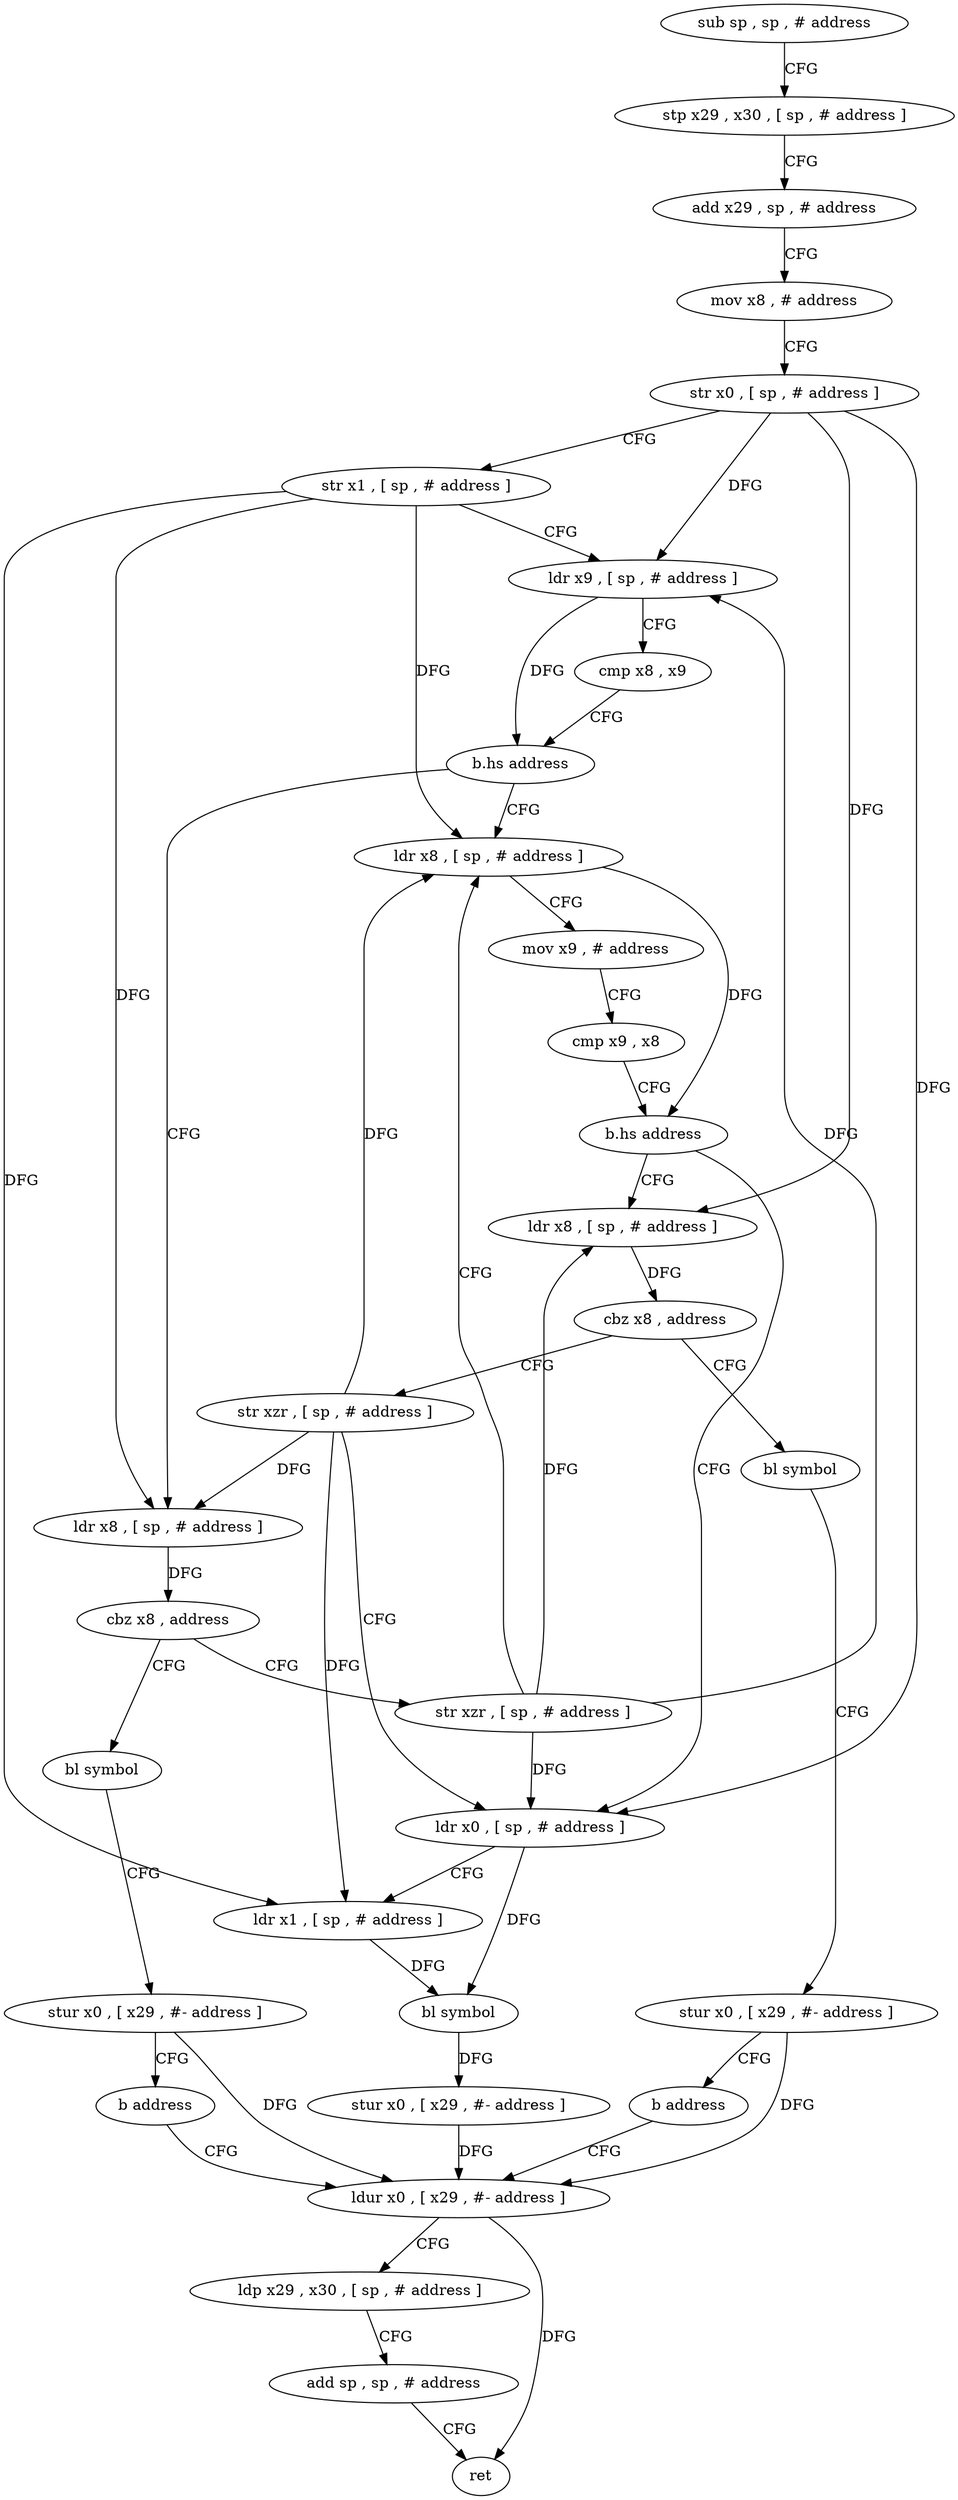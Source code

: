 digraph "func" {
"4242584" [label = "sub sp , sp , # address" ]
"4242588" [label = "stp x29 , x30 , [ sp , # address ]" ]
"4242592" [label = "add x29 , sp , # address" ]
"4242596" [label = "mov x8 , # address" ]
"4242600" [label = "str x0 , [ sp , # address ]" ]
"4242604" [label = "str x1 , [ sp , # address ]" ]
"4242608" [label = "ldr x9 , [ sp , # address ]" ]
"4242612" [label = "cmp x8 , x9" ]
"4242616" [label = "b.hs address" ]
"4242644" [label = "ldr x8 , [ sp , # address ]" ]
"4242620" [label = "ldr x8 , [ sp , # address ]" ]
"4242648" [label = "mov x9 , # address" ]
"4242652" [label = "cmp x9 , x8" ]
"4242656" [label = "b.hs address" ]
"4242684" [label = "ldr x0 , [ sp , # address ]" ]
"4242660" [label = "ldr x8 , [ sp , # address ]" ]
"4242624" [label = "cbz x8 , address" ]
"4242640" [label = "str xzr , [ sp , # address ]" ]
"4242628" [label = "bl symbol" ]
"4242688" [label = "ldr x1 , [ sp , # address ]" ]
"4242692" [label = "bl symbol" ]
"4242696" [label = "stur x0 , [ x29 , #- address ]" ]
"4242700" [label = "ldur x0 , [ x29 , #- address ]" ]
"4242664" [label = "cbz x8 , address" ]
"4242680" [label = "str xzr , [ sp , # address ]" ]
"4242668" [label = "bl symbol" ]
"4242632" [label = "stur x0 , [ x29 , #- address ]" ]
"4242636" [label = "b address" ]
"4242672" [label = "stur x0 , [ x29 , #- address ]" ]
"4242676" [label = "b address" ]
"4242704" [label = "ldp x29 , x30 , [ sp , # address ]" ]
"4242708" [label = "add sp , sp , # address" ]
"4242712" [label = "ret" ]
"4242584" -> "4242588" [ label = "CFG" ]
"4242588" -> "4242592" [ label = "CFG" ]
"4242592" -> "4242596" [ label = "CFG" ]
"4242596" -> "4242600" [ label = "CFG" ]
"4242600" -> "4242604" [ label = "CFG" ]
"4242600" -> "4242608" [ label = "DFG" ]
"4242600" -> "4242684" [ label = "DFG" ]
"4242600" -> "4242660" [ label = "DFG" ]
"4242604" -> "4242608" [ label = "CFG" ]
"4242604" -> "4242644" [ label = "DFG" ]
"4242604" -> "4242620" [ label = "DFG" ]
"4242604" -> "4242688" [ label = "DFG" ]
"4242608" -> "4242612" [ label = "CFG" ]
"4242608" -> "4242616" [ label = "DFG" ]
"4242612" -> "4242616" [ label = "CFG" ]
"4242616" -> "4242644" [ label = "CFG" ]
"4242616" -> "4242620" [ label = "CFG" ]
"4242644" -> "4242648" [ label = "CFG" ]
"4242644" -> "4242656" [ label = "DFG" ]
"4242620" -> "4242624" [ label = "DFG" ]
"4242648" -> "4242652" [ label = "CFG" ]
"4242652" -> "4242656" [ label = "CFG" ]
"4242656" -> "4242684" [ label = "CFG" ]
"4242656" -> "4242660" [ label = "CFG" ]
"4242684" -> "4242688" [ label = "CFG" ]
"4242684" -> "4242692" [ label = "DFG" ]
"4242660" -> "4242664" [ label = "DFG" ]
"4242624" -> "4242640" [ label = "CFG" ]
"4242624" -> "4242628" [ label = "CFG" ]
"4242640" -> "4242644" [ label = "CFG" ]
"4242640" -> "4242608" [ label = "DFG" ]
"4242640" -> "4242684" [ label = "DFG" ]
"4242640" -> "4242660" [ label = "DFG" ]
"4242628" -> "4242632" [ label = "CFG" ]
"4242688" -> "4242692" [ label = "DFG" ]
"4242692" -> "4242696" [ label = "DFG" ]
"4242696" -> "4242700" [ label = "DFG" ]
"4242700" -> "4242704" [ label = "CFG" ]
"4242700" -> "4242712" [ label = "DFG" ]
"4242664" -> "4242680" [ label = "CFG" ]
"4242664" -> "4242668" [ label = "CFG" ]
"4242680" -> "4242684" [ label = "CFG" ]
"4242680" -> "4242644" [ label = "DFG" ]
"4242680" -> "4242620" [ label = "DFG" ]
"4242680" -> "4242688" [ label = "DFG" ]
"4242668" -> "4242672" [ label = "CFG" ]
"4242632" -> "4242636" [ label = "CFG" ]
"4242632" -> "4242700" [ label = "DFG" ]
"4242636" -> "4242700" [ label = "CFG" ]
"4242672" -> "4242676" [ label = "CFG" ]
"4242672" -> "4242700" [ label = "DFG" ]
"4242676" -> "4242700" [ label = "CFG" ]
"4242704" -> "4242708" [ label = "CFG" ]
"4242708" -> "4242712" [ label = "CFG" ]
}
